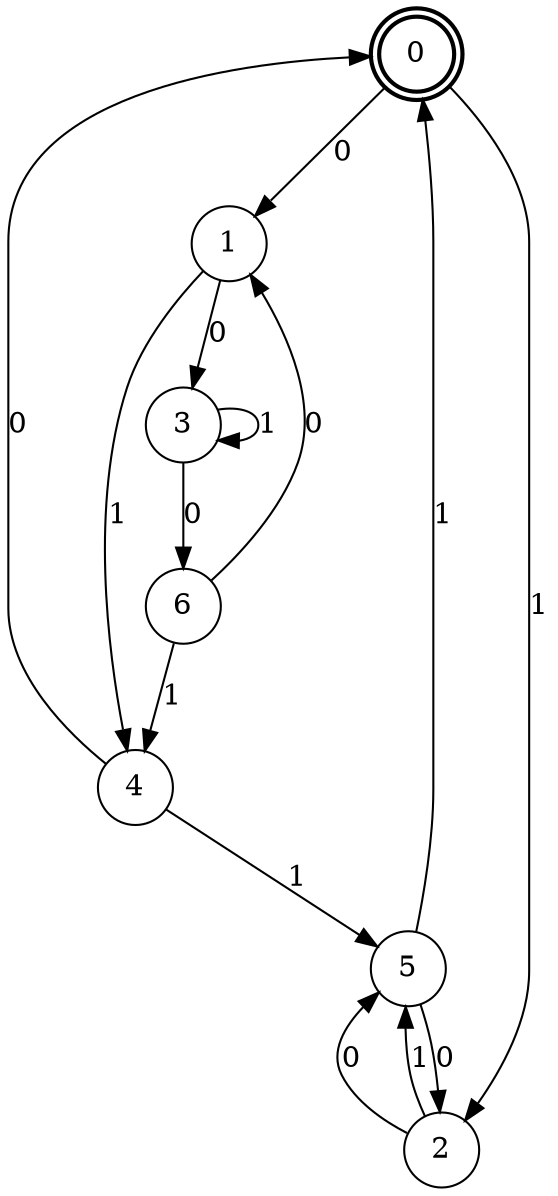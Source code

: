 digraph Automat {
    node [shape = circle];
    0 [style = "bold"];
    0 [peripheries=2]
    0 -> 1 [label = "0"];
    0 -> 2 [label = "1"];
    1 -> 3 [label = "0"];
    1 -> 4 [label = "1"];
    2 -> 5 [label = "0"];
    2 -> 5 [label = "1"];
    3 -> 6 [label = "0"];
    3 -> 3 [label = "1"];
    4 -> 0 [label = "0"];
    4 -> 5 [label = "1"];
    5 -> 2 [label = "0"];
    5 -> 0 [label = "1"];
    6 -> 1 [label = "0"];
    6 -> 4 [label = "1"];
}
